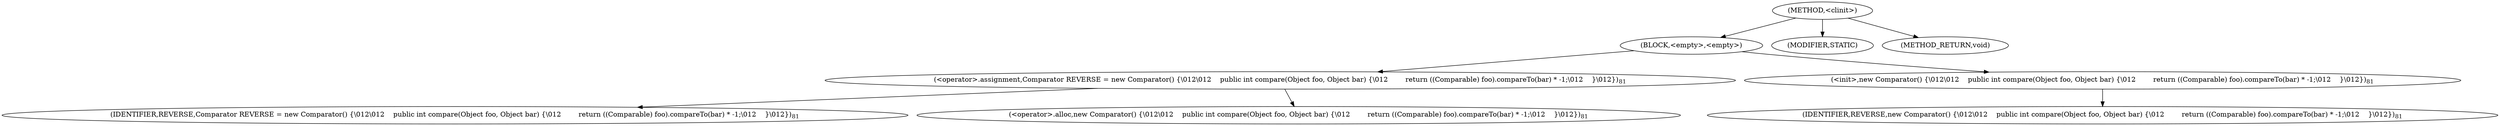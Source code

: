 digraph "&lt;clinit&gt;" {  
"225" [label = <(METHOD,&lt;clinit&gt;)> ]
"226" [label = <(BLOCK,&lt;empty&gt;,&lt;empty&gt;)> ]
"227" [label = <(&lt;operator&gt;.assignment,Comparator REVERSE = new Comparator() {\012\012    public int compare(Object foo, Object bar) {\012        return ((Comparable) foo).compareTo(bar) * -1;\012    }\012})<SUB>81</SUB>> ]
"228" [label = <(IDENTIFIER,REVERSE,Comparator REVERSE = new Comparator() {\012\012    public int compare(Object foo, Object bar) {\012        return ((Comparable) foo).compareTo(bar) * -1;\012    }\012})<SUB>81</SUB>> ]
"229" [label = <(&lt;operator&gt;.alloc,new Comparator() {\012\012    public int compare(Object foo, Object bar) {\012        return ((Comparable) foo).compareTo(bar) * -1;\012    }\012})<SUB>81</SUB>> ]
"230" [label = <(&lt;init&gt;,new Comparator() {\012\012    public int compare(Object foo, Object bar) {\012        return ((Comparable) foo).compareTo(bar) * -1;\012    }\012})<SUB>81</SUB>> ]
"7" [label = <(IDENTIFIER,REVERSE,new Comparator() {\012\012    public int compare(Object foo, Object bar) {\012        return ((Comparable) foo).compareTo(bar) * -1;\012    }\012})<SUB>81</SUB>> ]
"231" [label = <(MODIFIER,STATIC)> ]
"232" [label = <(METHOD_RETURN,void)> ]
  "225" -> "226" 
  "225" -> "231" 
  "225" -> "232" 
  "226" -> "227" 
  "226" -> "230" 
  "227" -> "228" 
  "227" -> "229" 
  "230" -> "7" 
}
